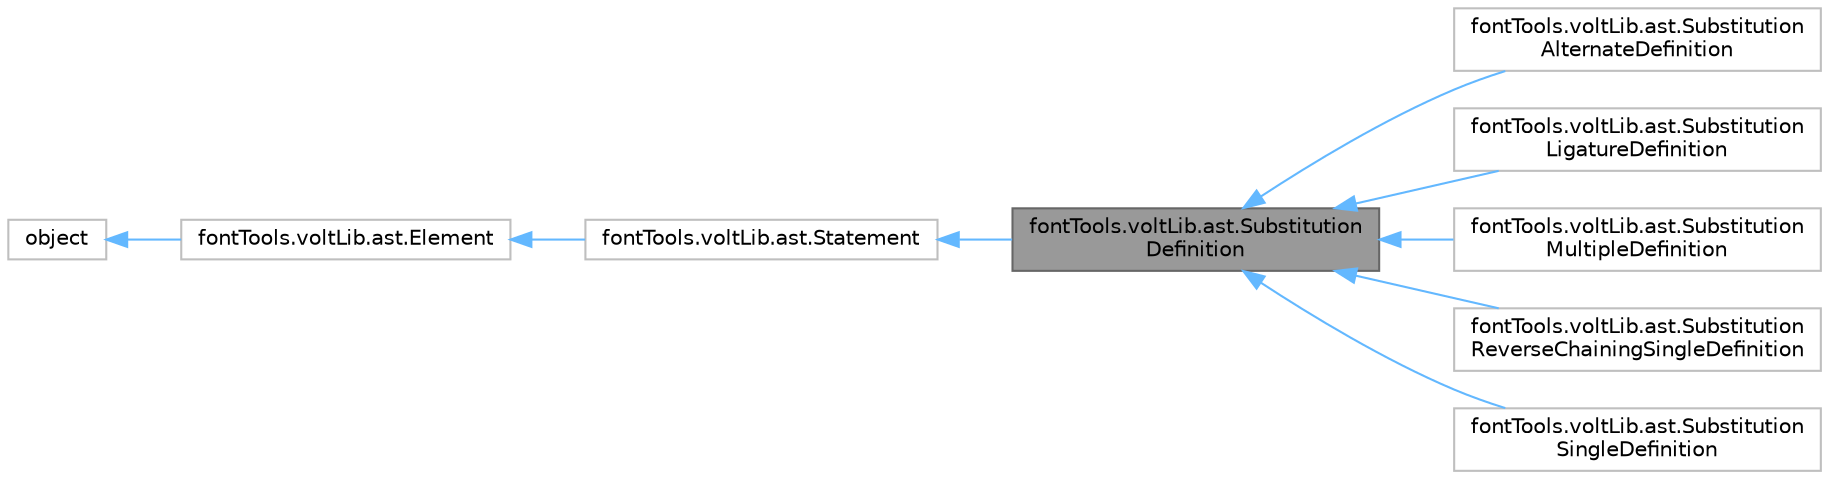 digraph "fontTools.voltLib.ast.SubstitutionDefinition"
{
 // LATEX_PDF_SIZE
  bgcolor="transparent";
  edge [fontname=Helvetica,fontsize=10,labelfontname=Helvetica,labelfontsize=10];
  node [fontname=Helvetica,fontsize=10,shape=box,height=0.2,width=0.4];
  rankdir="LR";
  Node1 [id="Node000001",label="fontTools.voltLib.ast.Substitution\lDefinition",height=0.2,width=0.4,color="gray40", fillcolor="grey60", style="filled", fontcolor="black",tooltip=" "];
  Node2 -> Node1 [id="edge1_Node000001_Node000002",dir="back",color="steelblue1",style="solid",tooltip=" "];
  Node2 [id="Node000002",label="fontTools.voltLib.ast.Statement",height=0.2,width=0.4,color="grey75", fillcolor="white", style="filled",URL="$df/d06/classfontTools_1_1voltLib_1_1ast_1_1Statement.html",tooltip=" "];
  Node3 -> Node2 [id="edge2_Node000002_Node000003",dir="back",color="steelblue1",style="solid",tooltip=" "];
  Node3 [id="Node000003",label="fontTools.voltLib.ast.Element",height=0.2,width=0.4,color="grey75", fillcolor="white", style="filled",URL="$d9/ddd/classfontTools_1_1voltLib_1_1ast_1_1Element.html",tooltip=" "];
  Node4 -> Node3 [id="edge3_Node000003_Node000004",dir="back",color="steelblue1",style="solid",tooltip=" "];
  Node4 [id="Node000004",label="object",height=0.2,width=0.4,color="grey75", fillcolor="white", style="filled",tooltip=" "];
  Node1 -> Node5 [id="edge4_Node000001_Node000005",dir="back",color="steelblue1",style="solid",tooltip=" "];
  Node5 [id="Node000005",label="fontTools.voltLib.ast.Substitution\lAlternateDefinition",height=0.2,width=0.4,color="grey75", fillcolor="white", style="filled",URL="$d0/dd5/classfontTools_1_1voltLib_1_1ast_1_1SubstitutionAlternateDefinition.html",tooltip=" "];
  Node1 -> Node6 [id="edge5_Node000001_Node000006",dir="back",color="steelblue1",style="solid",tooltip=" "];
  Node6 [id="Node000006",label="fontTools.voltLib.ast.Substitution\lLigatureDefinition",height=0.2,width=0.4,color="grey75", fillcolor="white", style="filled",URL="$d0/dd6/classfontTools_1_1voltLib_1_1ast_1_1SubstitutionLigatureDefinition.html",tooltip=" "];
  Node1 -> Node7 [id="edge6_Node000001_Node000007",dir="back",color="steelblue1",style="solid",tooltip=" "];
  Node7 [id="Node000007",label="fontTools.voltLib.ast.Substitution\lMultipleDefinition",height=0.2,width=0.4,color="grey75", fillcolor="white", style="filled",URL="$dc/d62/classfontTools_1_1voltLib_1_1ast_1_1SubstitutionMultipleDefinition.html",tooltip=" "];
  Node1 -> Node8 [id="edge7_Node000001_Node000008",dir="back",color="steelblue1",style="solid",tooltip=" "];
  Node8 [id="Node000008",label="fontTools.voltLib.ast.Substitution\lReverseChainingSingleDefinition",height=0.2,width=0.4,color="grey75", fillcolor="white", style="filled",URL="$d8/d60/classfontTools_1_1voltLib_1_1ast_1_1SubstitutionReverseChainingSingleDefinition.html",tooltip=" "];
  Node1 -> Node9 [id="edge8_Node000001_Node000009",dir="back",color="steelblue1",style="solid",tooltip=" "];
  Node9 [id="Node000009",label="fontTools.voltLib.ast.Substitution\lSingleDefinition",height=0.2,width=0.4,color="grey75", fillcolor="white", style="filled",URL="$d4/d3f/classfontTools_1_1voltLib_1_1ast_1_1SubstitutionSingleDefinition.html",tooltip=" "];
}
